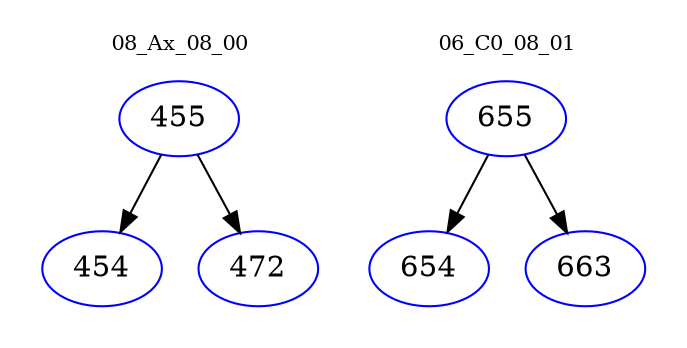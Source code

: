 digraph{
subgraph cluster_0 {
color = white
label = "08_Ax_08_00";
fontsize=10;
T0_455 [label="455", color="blue"]
T0_455 -> T0_454 [color="black"]
T0_454 [label="454", color="blue"]
T0_455 -> T0_472 [color="black"]
T0_472 [label="472", color="blue"]
}
subgraph cluster_1 {
color = white
label = "06_C0_08_01";
fontsize=10;
T1_655 [label="655", color="blue"]
T1_655 -> T1_654 [color="black"]
T1_654 [label="654", color="blue"]
T1_655 -> T1_663 [color="black"]
T1_663 [label="663", color="blue"]
}
}
